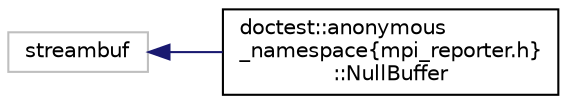 digraph "Graficzna hierarchia klas"
{
 // LATEX_PDF_SIZE
  edge [fontname="Helvetica",fontsize="10",labelfontname="Helvetica",labelfontsize="10"];
  node [fontname="Helvetica",fontsize="10",shape=record];
  rankdir="LR";
  Node29 [label="streambuf",height=0.2,width=0.4,color="grey75", fillcolor="white", style="filled",tooltip=" "];
  Node29 -> Node0 [dir="back",color="midnightblue",fontsize="10",style="solid",fontname="Helvetica"];
  Node0 [label="doctest::anonymous\l_namespace\{mpi_reporter.h\}\l::NullBuffer",height=0.2,width=0.4,color="black", fillcolor="white", style="filled",URL="$structdoctest_1_1anonymous__namespace_02mpi__reporter_8h_03_1_1_null_buffer.html",tooltip=" "];
}
